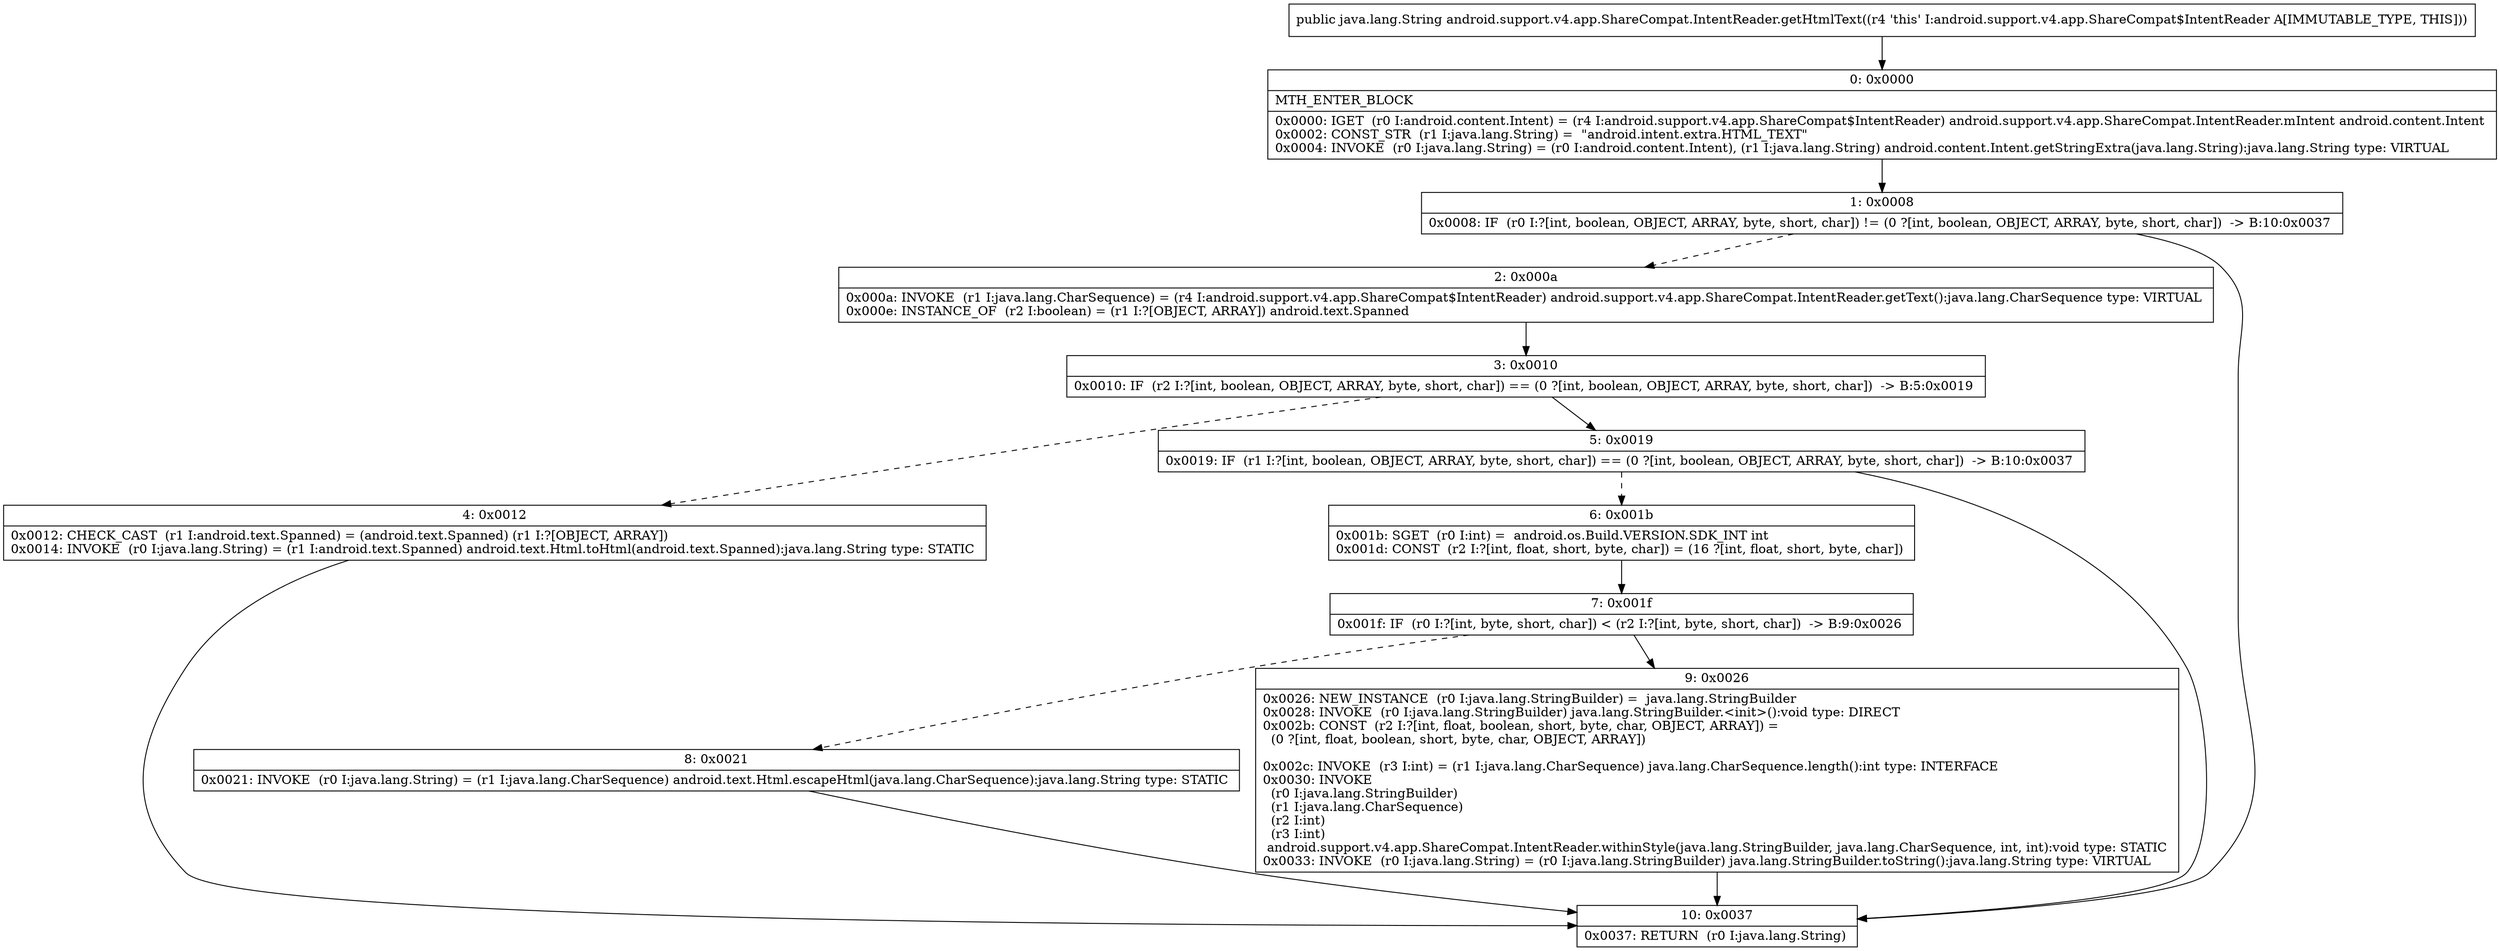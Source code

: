 digraph "CFG forandroid.support.v4.app.ShareCompat.IntentReader.getHtmlText()Ljava\/lang\/String;" {
Node_0 [shape=record,label="{0\:\ 0x0000|MTH_ENTER_BLOCK\l|0x0000: IGET  (r0 I:android.content.Intent) = (r4 I:android.support.v4.app.ShareCompat$IntentReader) android.support.v4.app.ShareCompat.IntentReader.mIntent android.content.Intent \l0x0002: CONST_STR  (r1 I:java.lang.String) =  \"android.intent.extra.HTML_TEXT\" \l0x0004: INVOKE  (r0 I:java.lang.String) = (r0 I:android.content.Intent), (r1 I:java.lang.String) android.content.Intent.getStringExtra(java.lang.String):java.lang.String type: VIRTUAL \l}"];
Node_1 [shape=record,label="{1\:\ 0x0008|0x0008: IF  (r0 I:?[int, boolean, OBJECT, ARRAY, byte, short, char]) != (0 ?[int, boolean, OBJECT, ARRAY, byte, short, char])  \-\> B:10:0x0037 \l}"];
Node_2 [shape=record,label="{2\:\ 0x000a|0x000a: INVOKE  (r1 I:java.lang.CharSequence) = (r4 I:android.support.v4.app.ShareCompat$IntentReader) android.support.v4.app.ShareCompat.IntentReader.getText():java.lang.CharSequence type: VIRTUAL \l0x000e: INSTANCE_OF  (r2 I:boolean) = (r1 I:?[OBJECT, ARRAY]) android.text.Spanned \l}"];
Node_3 [shape=record,label="{3\:\ 0x0010|0x0010: IF  (r2 I:?[int, boolean, OBJECT, ARRAY, byte, short, char]) == (0 ?[int, boolean, OBJECT, ARRAY, byte, short, char])  \-\> B:5:0x0019 \l}"];
Node_4 [shape=record,label="{4\:\ 0x0012|0x0012: CHECK_CAST  (r1 I:android.text.Spanned) = (android.text.Spanned) (r1 I:?[OBJECT, ARRAY]) \l0x0014: INVOKE  (r0 I:java.lang.String) = (r1 I:android.text.Spanned) android.text.Html.toHtml(android.text.Spanned):java.lang.String type: STATIC \l}"];
Node_5 [shape=record,label="{5\:\ 0x0019|0x0019: IF  (r1 I:?[int, boolean, OBJECT, ARRAY, byte, short, char]) == (0 ?[int, boolean, OBJECT, ARRAY, byte, short, char])  \-\> B:10:0x0037 \l}"];
Node_6 [shape=record,label="{6\:\ 0x001b|0x001b: SGET  (r0 I:int) =  android.os.Build.VERSION.SDK_INT int \l0x001d: CONST  (r2 I:?[int, float, short, byte, char]) = (16 ?[int, float, short, byte, char]) \l}"];
Node_7 [shape=record,label="{7\:\ 0x001f|0x001f: IF  (r0 I:?[int, byte, short, char]) \< (r2 I:?[int, byte, short, char])  \-\> B:9:0x0026 \l}"];
Node_8 [shape=record,label="{8\:\ 0x0021|0x0021: INVOKE  (r0 I:java.lang.String) = (r1 I:java.lang.CharSequence) android.text.Html.escapeHtml(java.lang.CharSequence):java.lang.String type: STATIC \l}"];
Node_9 [shape=record,label="{9\:\ 0x0026|0x0026: NEW_INSTANCE  (r0 I:java.lang.StringBuilder) =  java.lang.StringBuilder \l0x0028: INVOKE  (r0 I:java.lang.StringBuilder) java.lang.StringBuilder.\<init\>():void type: DIRECT \l0x002b: CONST  (r2 I:?[int, float, boolean, short, byte, char, OBJECT, ARRAY]) = \l  (0 ?[int, float, boolean, short, byte, char, OBJECT, ARRAY])\l \l0x002c: INVOKE  (r3 I:int) = (r1 I:java.lang.CharSequence) java.lang.CharSequence.length():int type: INTERFACE \l0x0030: INVOKE  \l  (r0 I:java.lang.StringBuilder)\l  (r1 I:java.lang.CharSequence)\l  (r2 I:int)\l  (r3 I:int)\l android.support.v4.app.ShareCompat.IntentReader.withinStyle(java.lang.StringBuilder, java.lang.CharSequence, int, int):void type: STATIC \l0x0033: INVOKE  (r0 I:java.lang.String) = (r0 I:java.lang.StringBuilder) java.lang.StringBuilder.toString():java.lang.String type: VIRTUAL \l}"];
Node_10 [shape=record,label="{10\:\ 0x0037|0x0037: RETURN  (r0 I:java.lang.String) \l}"];
MethodNode[shape=record,label="{public java.lang.String android.support.v4.app.ShareCompat.IntentReader.getHtmlText((r4 'this' I:android.support.v4.app.ShareCompat$IntentReader A[IMMUTABLE_TYPE, THIS])) }"];
MethodNode -> Node_0;
Node_0 -> Node_1;
Node_1 -> Node_2[style=dashed];
Node_1 -> Node_10;
Node_2 -> Node_3;
Node_3 -> Node_4[style=dashed];
Node_3 -> Node_5;
Node_4 -> Node_10;
Node_5 -> Node_6[style=dashed];
Node_5 -> Node_10;
Node_6 -> Node_7;
Node_7 -> Node_8[style=dashed];
Node_7 -> Node_9;
Node_8 -> Node_10;
Node_9 -> Node_10;
}

